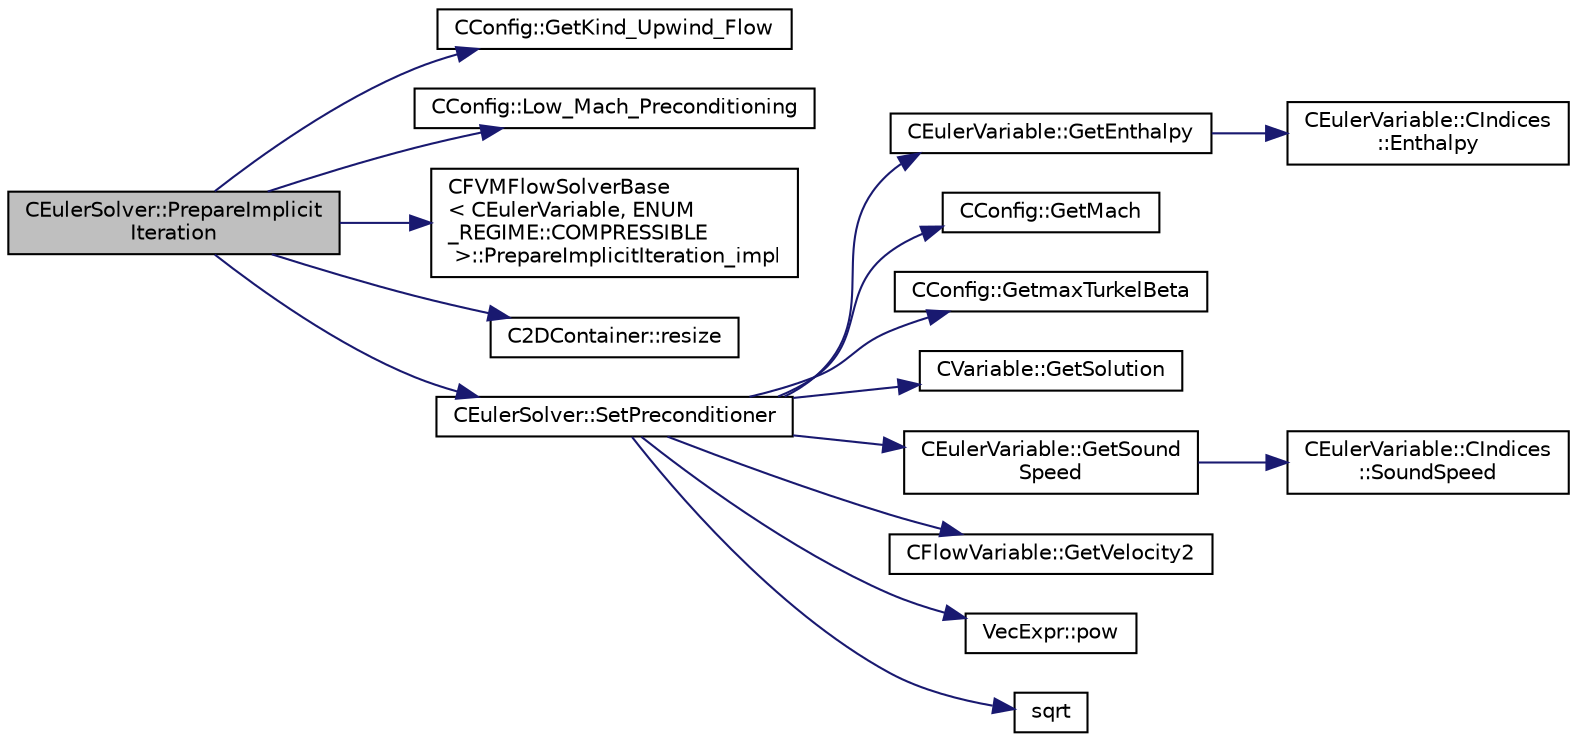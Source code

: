 digraph "CEulerSolver::PrepareImplicitIteration"
{
 // LATEX_PDF_SIZE
  edge [fontname="Helvetica",fontsize="10",labelfontname="Helvetica",labelfontsize="10"];
  node [fontname="Helvetica",fontsize="10",shape=record];
  rankdir="LR";
  Node1 [label="CEulerSolver::PrepareImplicit\lIteration",height=0.2,width=0.4,color="black", fillcolor="grey75", style="filled", fontcolor="black",tooltip="Prepare an implicit iteration."];
  Node1 -> Node2 [color="midnightblue",fontsize="10",style="solid",fontname="Helvetica"];
  Node2 [label="CConfig::GetKind_Upwind_Flow",height=0.2,width=0.4,color="black", fillcolor="white", style="filled",URL="$classCConfig.html#a077d982f11185a84929f8fec40b79938",tooltip="Get the kind of upwind convective numerical scheme for the flow equations."];
  Node1 -> Node3 [color="midnightblue",fontsize="10",style="solid",fontname="Helvetica"];
  Node3 [label="CConfig::Low_Mach_Preconditioning",height=0.2,width=0.4,color="black", fillcolor="white", style="filled",URL="$classCConfig.html#aed4367265f117d29a053cfbcd3bd7b8b",tooltip="Get information about the Low Mach Preconditioning."];
  Node1 -> Node4 [color="midnightblue",fontsize="10",style="solid",fontname="Helvetica"];
  Node4 [label="CFVMFlowSolverBase\l\< CEulerVariable, ENUM\l_REGIME::COMPRESSIBLE\l \>::PrepareImplicitIteration_impl",height=0.2,width=0.4,color="black", fillcolor="white", style="filled",URL="$classCFVMFlowSolverBase.html#a46cfc420fe60646eb1634ca3f9149a05",tooltip="Generic implementation to prepare an implicit iteration with an optional preconditioner applied to th..."];
  Node1 -> Node5 [color="midnightblue",fontsize="10",style="solid",fontname="Helvetica"];
  Node5 [label="C2DContainer::resize",height=0.2,width=0.4,color="black", fillcolor="white", style="filled",URL="$classC2DContainer.html#adefb48b593f76aa322e228fea8f76127",tooltip="Request a change of size."];
  Node1 -> Node6 [color="midnightblue",fontsize="10",style="solid",fontname="Helvetica"];
  Node6 [label="CEulerSolver::SetPreconditioner",height=0.2,width=0.4,color="black", fillcolor="white", style="filled",URL="$classCEulerSolver.html#a0c511d1e0a149308c0efffa9e6b9db85",tooltip="Compute the preconditioner for convergence acceleration by Roe-Turkel method."];
  Node6 -> Node7 [color="midnightblue",fontsize="10",style="solid",fontname="Helvetica"];
  Node7 [label="CEulerVariable::GetEnthalpy",height=0.2,width=0.4,color="black", fillcolor="white", style="filled",URL="$classCEulerVariable.html#acaf8904fb43c0f0c8600c0da5b5397af",tooltip="Get the enthalpy of the flow."];
  Node7 -> Node8 [color="midnightblue",fontsize="10",style="solid",fontname="Helvetica"];
  Node8 [label="CEulerVariable::CIndices\l::Enthalpy",height=0.2,width=0.4,color="black", fillcolor="white", style="filled",URL="$structCEulerVariable_1_1CIndices.html#a51689ac54181da96fae9c8556f287796",tooltip=" "];
  Node6 -> Node9 [color="midnightblue",fontsize="10",style="solid",fontname="Helvetica"];
  Node9 [label="CConfig::GetMach",height=0.2,width=0.4,color="black", fillcolor="white", style="filled",URL="$classCConfig.html#a5a078901bb388e9caa9cb856e3348f0b",tooltip="Get the value of the Mach number (velocity divided by speed of sound)."];
  Node6 -> Node10 [color="midnightblue",fontsize="10",style="solid",fontname="Helvetica"];
  Node10 [label="CConfig::GetmaxTurkelBeta",height=0.2,width=0.4,color="black", fillcolor="white", style="filled",URL="$classCConfig.html#a2d62639d0692bae39a8955aafab3db9f",tooltip="Get the minimum value of Beta for Roe-Turkel preconditioner."];
  Node6 -> Node11 [color="midnightblue",fontsize="10",style="solid",fontname="Helvetica"];
  Node11 [label="CVariable::GetSolution",height=0.2,width=0.4,color="black", fillcolor="white", style="filled",URL="$classCVariable.html#a261483e39c23c1de7cb9aea7e917c121",tooltip="Get the solution."];
  Node6 -> Node12 [color="midnightblue",fontsize="10",style="solid",fontname="Helvetica"];
  Node12 [label="CEulerVariable::GetSound\lSpeed",height=0.2,width=0.4,color="black", fillcolor="white", style="filled",URL="$classCEulerVariable.html#ab2b300dcf4067e7b996d7c9aaa02939f",tooltip="Get the speed of the sound."];
  Node12 -> Node13 [color="midnightblue",fontsize="10",style="solid",fontname="Helvetica"];
  Node13 [label="CEulerVariable::CIndices\l::SoundSpeed",height=0.2,width=0.4,color="black", fillcolor="white", style="filled",URL="$structCEulerVariable_1_1CIndices.html#a638b7303e124cee6894893a22583d9c3",tooltip=" "];
  Node6 -> Node14 [color="midnightblue",fontsize="10",style="solid",fontname="Helvetica"];
  Node14 [label="CFlowVariable::GetVelocity2",height=0.2,width=0.4,color="black", fillcolor="white", style="filled",URL="$classCFlowVariable.html#a05985b673db2741ecca6077bf6687089",tooltip="Get the squared norm of the velocity."];
  Node6 -> Node15 [color="midnightblue",fontsize="10",style="solid",fontname="Helvetica"];
  Node15 [label="VecExpr::pow",height=0.2,width=0.4,color="black", fillcolor="white", style="filled",URL="$group__VecExpr.html#ga7fb255e1f2a1773d3cc6ff7bee1aadd2",tooltip=" "];
  Node6 -> Node16 [color="midnightblue",fontsize="10",style="solid",fontname="Helvetica"];
  Node16 [label="sqrt",height=0.2,width=0.4,color="black", fillcolor="white", style="filled",URL="$group__SIMD.html#ga54a1925ab40fb4249ea255072520de35",tooltip=" "];
}
